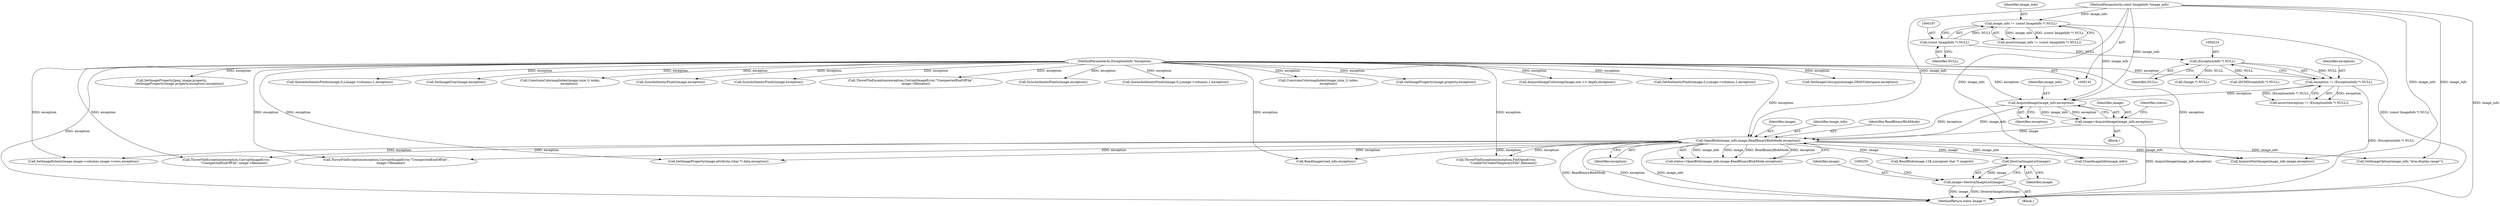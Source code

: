 digraph "0_ImageMagick_5511ef530576ed18fd636baa3bb4eda3d667665d@pointer" {
"1000251" [label="(Call,DestroyImageList(image))"];
"1000239" [label="(Call,OpenBlob(image_info,image,ReadBinaryBlobMode,exception))"];
"1000234" [label="(Call,AcquireImage(image_info,exception))"];
"1000194" [label="(Call,image_info != (const ImageInfo *) NULL)"];
"1000142" [label="(MethodParameterIn,const ImageInfo *image_info)"];
"1000196" [label="(Call,(const ImageInfo *) NULL)"];
"1000221" [label="(Call,exception != (ExceptionInfo *) NULL)"];
"1000143" [label="(MethodParameterIn,ExceptionInfo *exception)"];
"1000223" [label="(Call,(ExceptionInfo *) NULL)"];
"1000232" [label="(Call,image=AcquireImage(image_info,exception))"];
"1000249" [label="(Call,image=DestroyImageList(image))"];
"1000241" [label="(Identifier,image)"];
"1002453" [label="(Call,CloneImageInfo(image_info))"];
"1000232" [label="(Call,image=AcquireImage(image_info,exception))"];
"1004548" [label="(Call,AcquireNextImage(image_info,image,exception))"];
"1004500" [label="(Call,SetImageColorspace(image,GRAYColorspace,exception))"];
"1000221" [label="(Call,exception != (ExceptionInfo *) NULL)"];
"1000143" [label="(MethodParameterIn,ExceptionInfo *exception)"];
"1002539" [label="(Call,ThrowFileException(exception,FileOpenError,\n              \"UnableToCreateTemporaryFile\",filename))"];
"1002604" [label="(Call,ReadImage(read_info,exception))"];
"1000239" [label="(Call,OpenBlob(image_info,image,ReadBinaryBlobMode,exception))"];
"1000193" [label="(Call,assert(image_info != (const ImageInfo *) NULL))"];
"1002892" [label="(Call,SetImageExtent(image,image->columns,image->rows,exception))"];
"1000252" [label="(Identifier,image)"];
"1002629" [label="(Call,SetImageProperty(jpeg_image,property,\n                GetImageProperty(image,property,exception),exception))"];
"1002561" [label="(Call,ThrowFileException(exception,CorruptImageError,\n                \"UnexpectedEndOfFile\",image->filename))"];
"1000240" [label="(Identifier,image_info)"];
"1000243" [label="(Identifier,exception)"];
"1004007" [label="(Call,QueueAuthenticPixels(image,0,y,image->columns,1,exception))"];
"1004494" [label="(Call,SetImageGray(image,exception))"];
"1004677" [label="(MethodReturn,static Image *)"];
"1000233" [label="(Identifier,image)"];
"1003747" [label="(Call,ConstrainColormapIndex(image,(size_t) index,\n                  exception))"];
"1000196" [label="(Call,(const ImageInfo *) NULL)"];
"1000144" [label="(Block,)"];
"1003955" [label="(Call,SyncAuthenticPixels(image,exception))"];
"1000248" [label="(Block,)"];
"1000234" [label="(Call,AcquireImage(image_info,exception))"];
"1003421" [label="(Call,SyncAuthenticPixels(image,exception))"];
"1000225" [label="(Identifier,NULL)"];
"1000142" [label="(MethodParameterIn,const ImageInfo *image_info)"];
"1000235" [label="(Identifier,image_info)"];
"1000195" [label="(Identifier,image_info)"];
"1000198" [label="(Identifier,NULL)"];
"1000220" [label="(Call,assert(exception != (ExceptionInfo *) NULL))"];
"1004510" [label="(Call,ThrowFileException(exception,CorruptImageError,\"UnexpectedEndOfFile\",\n          image->filename))"];
"1000237" [label="(Call,status=OpenBlob(image_info,image,ReadBinaryBlobMode,exception))"];
"1004462" [label="(Call,SyncAuthenticPixels(image,exception))"];
"1003520" [label="(Call,QueueAuthenticPixels(image,0,y,image->columns,1,exception))"];
"1002263" [label="(Call,ThrowFileException(exception,CorruptImageError,\"UnexpectedEndOfFile\",\n          image->filename))"];
"1000194" [label="(Call,image_info != (const ImageInfo *) NULL)"];
"1000238" [label="(Identifier,status)"];
"1000251" [label="(Call,DestroyImageList(image))"];
"1000236" [label="(Identifier,exception)"];
"1000242" [label="(Identifier,ReadBinaryBlobMode)"];
"1000222" [label="(Identifier,exception)"];
"1000223" [label="(Call,(ExceptionInfo *) NULL)"];
"1004235" [label="(Call,ConstrainColormapIndex(image,(size_t) index,\n                    exception))"];
"1000250" [label="(Identifier,image)"];
"1000249" [label="(Call,image=DestroyImageList(image))"];
"1003477" [label="(Call,GetImageOption(image_info,\"dcm:display-range\"))"];
"1002632" [label="(Call,GetImageProperty(image,property,exception))"];
"1000254" [label="(Call,(Image *) NULL)"];
"1002135" [label="(Call,SetImageProperty(image,attribute,(char *) data,exception))"];
"1000294" [label="(Call,ReadBlob(image,128,(unsigned char *) magick))"];
"1002939" [label="(Call,AcquireImageColormap(image,one << depth,exception))"];
"1003330" [label="(Call,GetAuthenticPixels(image,0,y,image->columns,1,exception))"];
"1000278" [label="(Call,(DCMStreamInfo *) NULL)"];
"1000251" -> "1000249"  [label="AST: "];
"1000251" -> "1000252"  [label="CFG: "];
"1000252" -> "1000251"  [label="AST: "];
"1000249" -> "1000251"  [label="CFG: "];
"1000251" -> "1000249"  [label="DDG: image"];
"1000239" -> "1000251"  [label="DDG: image"];
"1000239" -> "1000237"  [label="AST: "];
"1000239" -> "1000243"  [label="CFG: "];
"1000240" -> "1000239"  [label="AST: "];
"1000241" -> "1000239"  [label="AST: "];
"1000242" -> "1000239"  [label="AST: "];
"1000243" -> "1000239"  [label="AST: "];
"1000237" -> "1000239"  [label="CFG: "];
"1000239" -> "1004677"  [label="DDG: image_info"];
"1000239" -> "1004677"  [label="DDG: ReadBinaryBlobMode"];
"1000239" -> "1004677"  [label="DDG: exception"];
"1000239" -> "1000237"  [label="DDG: image_info"];
"1000239" -> "1000237"  [label="DDG: image"];
"1000239" -> "1000237"  [label="DDG: ReadBinaryBlobMode"];
"1000239" -> "1000237"  [label="DDG: exception"];
"1000234" -> "1000239"  [label="DDG: image_info"];
"1000234" -> "1000239"  [label="DDG: exception"];
"1000142" -> "1000239"  [label="DDG: image_info"];
"1000232" -> "1000239"  [label="DDG: image"];
"1000143" -> "1000239"  [label="DDG: exception"];
"1000239" -> "1000294"  [label="DDG: image"];
"1000239" -> "1002135"  [label="DDG: exception"];
"1000239" -> "1002263"  [label="DDG: exception"];
"1000239" -> "1002453"  [label="DDG: image_info"];
"1000239" -> "1002539"  [label="DDG: exception"];
"1000239" -> "1002561"  [label="DDG: exception"];
"1000239" -> "1002604"  [label="DDG: exception"];
"1000239" -> "1002892"  [label="DDG: exception"];
"1000239" -> "1003477"  [label="DDG: image_info"];
"1000239" -> "1004548"  [label="DDG: image_info"];
"1000234" -> "1000232"  [label="AST: "];
"1000234" -> "1000236"  [label="CFG: "];
"1000235" -> "1000234"  [label="AST: "];
"1000236" -> "1000234"  [label="AST: "];
"1000232" -> "1000234"  [label="CFG: "];
"1000234" -> "1000232"  [label="DDG: image_info"];
"1000234" -> "1000232"  [label="DDG: exception"];
"1000194" -> "1000234"  [label="DDG: image_info"];
"1000142" -> "1000234"  [label="DDG: image_info"];
"1000221" -> "1000234"  [label="DDG: exception"];
"1000143" -> "1000234"  [label="DDG: exception"];
"1000194" -> "1000193"  [label="AST: "];
"1000194" -> "1000196"  [label="CFG: "];
"1000195" -> "1000194"  [label="AST: "];
"1000196" -> "1000194"  [label="AST: "];
"1000193" -> "1000194"  [label="CFG: "];
"1000194" -> "1004677"  [label="DDG: (const ImageInfo *) NULL"];
"1000194" -> "1000193"  [label="DDG: image_info"];
"1000194" -> "1000193"  [label="DDG: (const ImageInfo *) NULL"];
"1000142" -> "1000194"  [label="DDG: image_info"];
"1000196" -> "1000194"  [label="DDG: NULL"];
"1000142" -> "1000141"  [label="AST: "];
"1000142" -> "1004677"  [label="DDG: image_info"];
"1000142" -> "1002453"  [label="DDG: image_info"];
"1000142" -> "1003477"  [label="DDG: image_info"];
"1000142" -> "1004548"  [label="DDG: image_info"];
"1000196" -> "1000198"  [label="CFG: "];
"1000197" -> "1000196"  [label="AST: "];
"1000198" -> "1000196"  [label="AST: "];
"1000196" -> "1000223"  [label="DDG: NULL"];
"1000221" -> "1000220"  [label="AST: "];
"1000221" -> "1000223"  [label="CFG: "];
"1000222" -> "1000221"  [label="AST: "];
"1000223" -> "1000221"  [label="AST: "];
"1000220" -> "1000221"  [label="CFG: "];
"1000221" -> "1004677"  [label="DDG: (ExceptionInfo *) NULL"];
"1000221" -> "1000220"  [label="DDG: exception"];
"1000221" -> "1000220"  [label="DDG: (ExceptionInfo *) NULL"];
"1000143" -> "1000221"  [label="DDG: exception"];
"1000223" -> "1000221"  [label="DDG: NULL"];
"1000143" -> "1000141"  [label="AST: "];
"1000143" -> "1004677"  [label="DDG: exception"];
"1000143" -> "1002135"  [label="DDG: exception"];
"1000143" -> "1002263"  [label="DDG: exception"];
"1000143" -> "1002539"  [label="DDG: exception"];
"1000143" -> "1002561"  [label="DDG: exception"];
"1000143" -> "1002604"  [label="DDG: exception"];
"1000143" -> "1002632"  [label="DDG: exception"];
"1000143" -> "1002629"  [label="DDG: exception"];
"1000143" -> "1002892"  [label="DDG: exception"];
"1000143" -> "1002939"  [label="DDG: exception"];
"1000143" -> "1003330"  [label="DDG: exception"];
"1000143" -> "1003421"  [label="DDG: exception"];
"1000143" -> "1003520"  [label="DDG: exception"];
"1000143" -> "1003747"  [label="DDG: exception"];
"1000143" -> "1003955"  [label="DDG: exception"];
"1000143" -> "1004007"  [label="DDG: exception"];
"1000143" -> "1004235"  [label="DDG: exception"];
"1000143" -> "1004462"  [label="DDG: exception"];
"1000143" -> "1004494"  [label="DDG: exception"];
"1000143" -> "1004500"  [label="DDG: exception"];
"1000143" -> "1004510"  [label="DDG: exception"];
"1000143" -> "1004548"  [label="DDG: exception"];
"1000223" -> "1000225"  [label="CFG: "];
"1000224" -> "1000223"  [label="AST: "];
"1000225" -> "1000223"  [label="AST: "];
"1000223" -> "1000254"  [label="DDG: NULL"];
"1000223" -> "1000278"  [label="DDG: NULL"];
"1000232" -> "1000144"  [label="AST: "];
"1000233" -> "1000232"  [label="AST: "];
"1000238" -> "1000232"  [label="CFG: "];
"1000232" -> "1004677"  [label="DDG: AcquireImage(image_info,exception)"];
"1000249" -> "1000248"  [label="AST: "];
"1000250" -> "1000249"  [label="AST: "];
"1000255" -> "1000249"  [label="CFG: "];
"1000249" -> "1004677"  [label="DDG: DestroyImageList(image)"];
"1000249" -> "1004677"  [label="DDG: image"];
}
